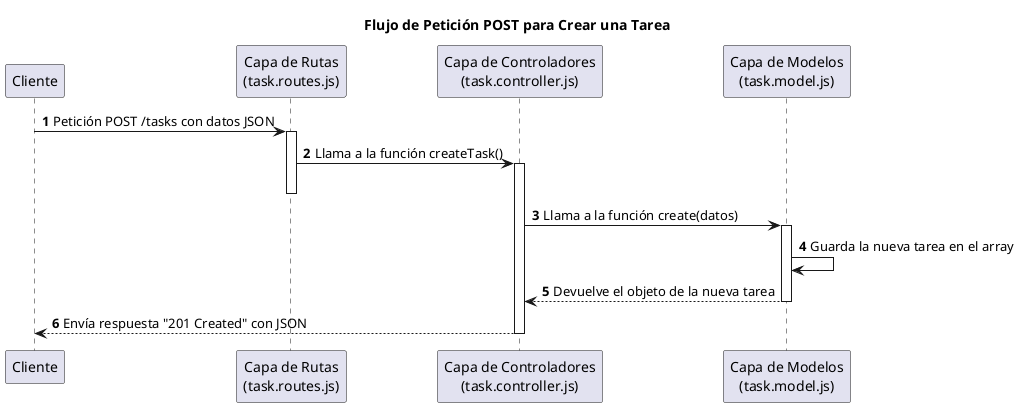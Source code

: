 @startuml
' Título del diagrama
title Flujo de Petición POST para Crear una Tarea

' Numera los pasos automáticamente
autonumber

' Define los participantes (las capas de la arquitectura)
participant "Cliente" as Client
participant "Capa de Rutas\n(task.routes.js)" as Routes
participant "Capa de Controladores\n(task.controller.js)" as Controller
participant "Capa de Modelos\n(task.model.js)" as Model

' Inicia la secuencia de mensajes
Client -> Routes: Petición POST /tasks con datos JSON
activate Routes

' La capa de rutas pasa el control al controlador
Routes -> Controller: Llama a la función createTask()
activate Controller
deactivate Routes

' El controlador interactúa con el modelo para crear los datos
Controller -> Model: Llama a la función create(datos)
activate Model

' El modelo realiza la operación interna de guardado
Model -> Model: Guarda la nueva tarea en el array
' El modelo devuelve el resultado al controlador
Model --> Controller: Devuelve el objeto de la nueva tarea
deactivate Model

' El controlador envía la respuesta final al cliente
Controller --> Client: Envía respuesta "201 Created" con JSON
deactivate Controller

@enduml
